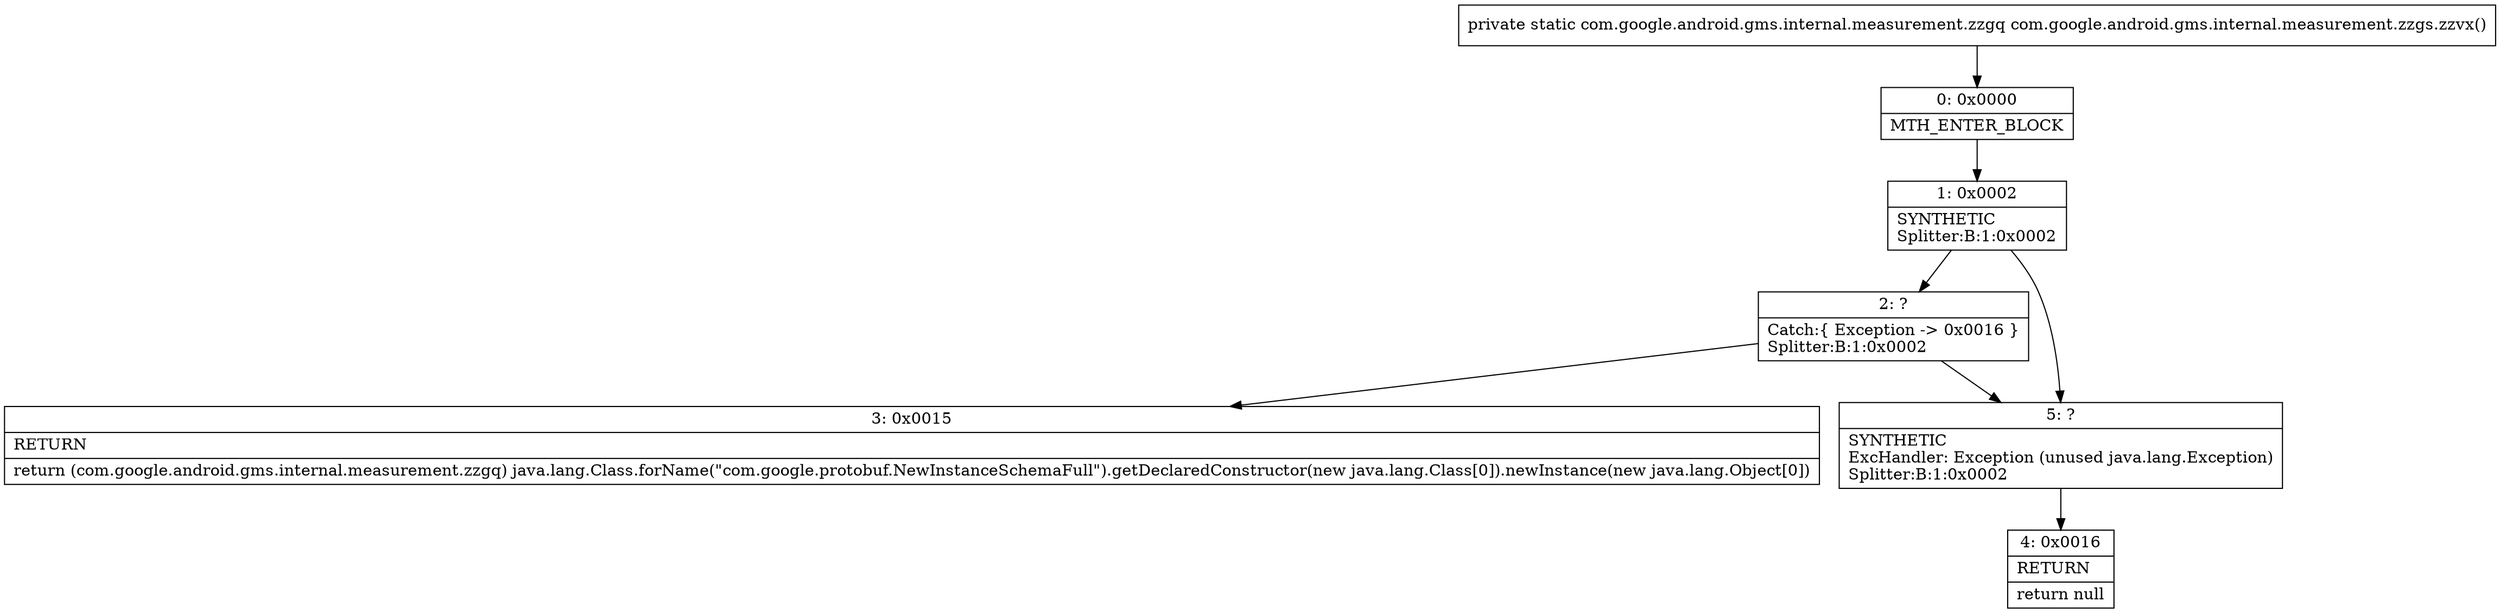 digraph "CFG forcom.google.android.gms.internal.measurement.zzgs.zzvx()Lcom\/google\/android\/gms\/internal\/measurement\/zzgq;" {
Node_0 [shape=record,label="{0\:\ 0x0000|MTH_ENTER_BLOCK\l}"];
Node_1 [shape=record,label="{1\:\ 0x0002|SYNTHETIC\lSplitter:B:1:0x0002\l}"];
Node_2 [shape=record,label="{2\:\ ?|Catch:\{ Exception \-\> 0x0016 \}\lSplitter:B:1:0x0002\l}"];
Node_3 [shape=record,label="{3\:\ 0x0015|RETURN\l|return (com.google.android.gms.internal.measurement.zzgq) java.lang.Class.forName(\"com.google.protobuf.NewInstanceSchemaFull\").getDeclaredConstructor(new java.lang.Class[0]).newInstance(new java.lang.Object[0])\l}"];
Node_4 [shape=record,label="{4\:\ 0x0016|RETURN\l|return null\l}"];
Node_5 [shape=record,label="{5\:\ ?|SYNTHETIC\lExcHandler: Exception (unused java.lang.Exception)\lSplitter:B:1:0x0002\l}"];
MethodNode[shape=record,label="{private static com.google.android.gms.internal.measurement.zzgq com.google.android.gms.internal.measurement.zzgs.zzvx() }"];
MethodNode -> Node_0;
Node_0 -> Node_1;
Node_1 -> Node_2;
Node_1 -> Node_5;
Node_2 -> Node_3;
Node_2 -> Node_5;
Node_5 -> Node_4;
}

